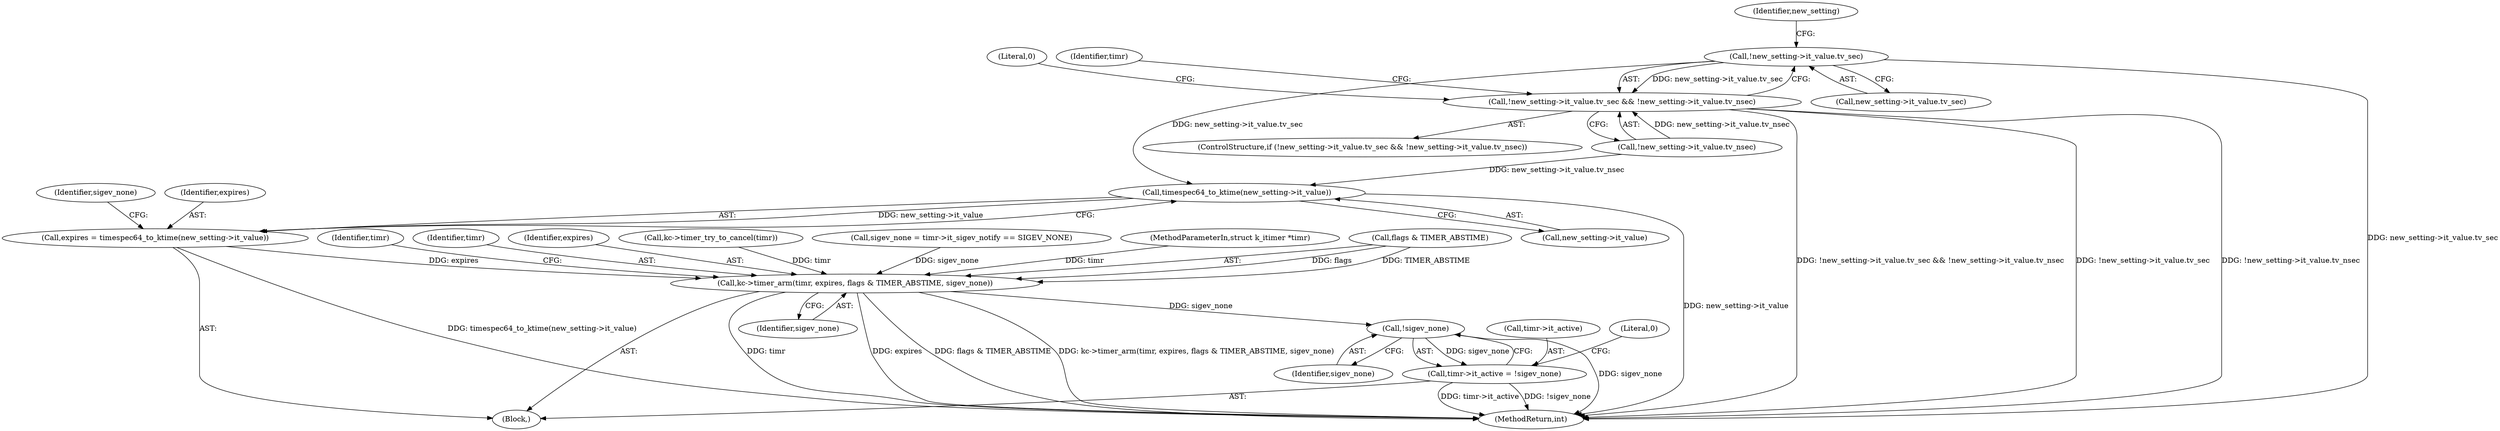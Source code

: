 digraph "0_linux_cef31d9af908243421258f1df35a4a644604efbe_0@pointer" {
"1000157" [label="(Call,!new_setting->it_value.tv_sec)"];
"1000156" [label="(Call,!new_setting->it_value.tv_sec && !new_setting->it_value.tv_nsec)"];
"1000181" [label="(Call,timespec64_to_ktime(new_setting->it_value))"];
"1000179" [label="(Call,expires = timespec64_to_ktime(new_setting->it_value))"];
"1000192" [label="(Call,kc->timer_arm(timr, expires, flags & TIMER_ABSTIME, sigev_none))"];
"1000203" [label="(Call,!sigev_none)"];
"1000199" [label="(Call,timr->it_active = !sigev_none)"];
"1000204" [label="(Identifier,sigev_none)"];
"1000170" [label="(Literal,0)"];
"1000104" [label="(MethodParameterIn,struct k_itimer *timr)"];
"1000155" [label="(ControlStructure,if (!new_setting->it_value.tv_sec && !new_setting->it_value.tv_nsec))"];
"1000203" [label="(Call,!sigev_none)"];
"1000180" [label="(Identifier,expires)"];
"1000195" [label="(Call,flags & TIMER_ABSTIME)"];
"1000201" [label="(Identifier,timr)"];
"1000163" [label="(Call,!new_setting->it_value.tv_nsec)"];
"1000193" [label="(Identifier,timr)"];
"1000182" [label="(Call,new_setting->it_value)"];
"1000194" [label="(Identifier,expires)"];
"1000173" [label="(Identifier,timr)"];
"1000156" [label="(Call,!new_setting->it_value.tv_sec && !new_setting->it_value.tv_nsec)"];
"1000157" [label="(Call,!new_setting->it_value.tv_sec)"];
"1000198" [label="(Identifier,sigev_none)"];
"1000179" [label="(Call,expires = timespec64_to_ktime(new_setting->it_value))"];
"1000166" [label="(Identifier,new_setting)"];
"1000158" [label="(Call,new_setting->it_value.tv_sec)"];
"1000200" [label="(Call,timr->it_active)"];
"1000181" [label="(Call,timespec64_to_ktime(new_setting->it_value))"];
"1000207" [label="(MethodReturn,int)"];
"1000129" [label="(Call,kc->timer_try_to_cancel(timr))"];
"1000199" [label="(Call,timr->it_active = !sigev_none)"];
"1000192" [label="(Call,kc->timer_arm(timr, expires, flags & TIMER_ABSTIME, sigev_none))"];
"1000185" [label="(Call,sigev_none = timr->it_sigev_notify == SIGEV_NONE)"];
"1000108" [label="(Block,)"];
"1000206" [label="(Literal,0)"];
"1000186" [label="(Identifier,sigev_none)"];
"1000157" -> "1000156"  [label="AST: "];
"1000157" -> "1000158"  [label="CFG: "];
"1000158" -> "1000157"  [label="AST: "];
"1000166" -> "1000157"  [label="CFG: "];
"1000156" -> "1000157"  [label="CFG: "];
"1000157" -> "1000207"  [label="DDG: new_setting->it_value.tv_sec"];
"1000157" -> "1000156"  [label="DDG: new_setting->it_value.tv_sec"];
"1000157" -> "1000181"  [label="DDG: new_setting->it_value.tv_sec"];
"1000156" -> "1000155"  [label="AST: "];
"1000156" -> "1000163"  [label="CFG: "];
"1000163" -> "1000156"  [label="AST: "];
"1000170" -> "1000156"  [label="CFG: "];
"1000173" -> "1000156"  [label="CFG: "];
"1000156" -> "1000207"  [label="DDG: !new_setting->it_value.tv_sec"];
"1000156" -> "1000207"  [label="DDG: !new_setting->it_value.tv_sec && !new_setting->it_value.tv_nsec"];
"1000156" -> "1000207"  [label="DDG: !new_setting->it_value.tv_nsec"];
"1000163" -> "1000156"  [label="DDG: new_setting->it_value.tv_nsec"];
"1000181" -> "1000179"  [label="AST: "];
"1000181" -> "1000182"  [label="CFG: "];
"1000182" -> "1000181"  [label="AST: "];
"1000179" -> "1000181"  [label="CFG: "];
"1000181" -> "1000207"  [label="DDG: new_setting->it_value"];
"1000181" -> "1000179"  [label="DDG: new_setting->it_value"];
"1000163" -> "1000181"  [label="DDG: new_setting->it_value.tv_nsec"];
"1000179" -> "1000108"  [label="AST: "];
"1000180" -> "1000179"  [label="AST: "];
"1000186" -> "1000179"  [label="CFG: "];
"1000179" -> "1000207"  [label="DDG: timespec64_to_ktime(new_setting->it_value)"];
"1000179" -> "1000192"  [label="DDG: expires"];
"1000192" -> "1000108"  [label="AST: "];
"1000192" -> "1000198"  [label="CFG: "];
"1000193" -> "1000192"  [label="AST: "];
"1000194" -> "1000192"  [label="AST: "];
"1000195" -> "1000192"  [label="AST: "];
"1000198" -> "1000192"  [label="AST: "];
"1000201" -> "1000192"  [label="CFG: "];
"1000192" -> "1000207"  [label="DDG: expires"];
"1000192" -> "1000207"  [label="DDG: flags & TIMER_ABSTIME"];
"1000192" -> "1000207"  [label="DDG: timr"];
"1000192" -> "1000207"  [label="DDG: kc->timer_arm(timr, expires, flags & TIMER_ABSTIME, sigev_none)"];
"1000129" -> "1000192"  [label="DDG: timr"];
"1000104" -> "1000192"  [label="DDG: timr"];
"1000195" -> "1000192"  [label="DDG: flags"];
"1000195" -> "1000192"  [label="DDG: TIMER_ABSTIME"];
"1000185" -> "1000192"  [label="DDG: sigev_none"];
"1000192" -> "1000203"  [label="DDG: sigev_none"];
"1000203" -> "1000199"  [label="AST: "];
"1000203" -> "1000204"  [label="CFG: "];
"1000204" -> "1000203"  [label="AST: "];
"1000199" -> "1000203"  [label="CFG: "];
"1000203" -> "1000207"  [label="DDG: sigev_none"];
"1000203" -> "1000199"  [label="DDG: sigev_none"];
"1000199" -> "1000108"  [label="AST: "];
"1000200" -> "1000199"  [label="AST: "];
"1000206" -> "1000199"  [label="CFG: "];
"1000199" -> "1000207"  [label="DDG: timr->it_active"];
"1000199" -> "1000207"  [label="DDG: !sigev_none"];
}
